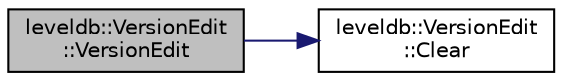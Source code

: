 digraph "leveldb::VersionEdit::VersionEdit"
{
  edge [fontname="Helvetica",fontsize="10",labelfontname="Helvetica",labelfontsize="10"];
  node [fontname="Helvetica",fontsize="10",shape=record];
  rankdir="LR";
  Node1 [label="leveldb::VersionEdit\l::VersionEdit",height=0.2,width=0.4,color="black", fillcolor="grey75", style="filled" fontcolor="black"];
  Node1 -> Node2 [color="midnightblue",fontsize="10",style="solid"];
  Node2 [label="leveldb::VersionEdit\l::Clear",height=0.2,width=0.4,color="black", fillcolor="white", style="filled",URL="$classleveldb_1_1_version_edit.html#a259c9de14d58e231178904c1559e4b5e"];
}
